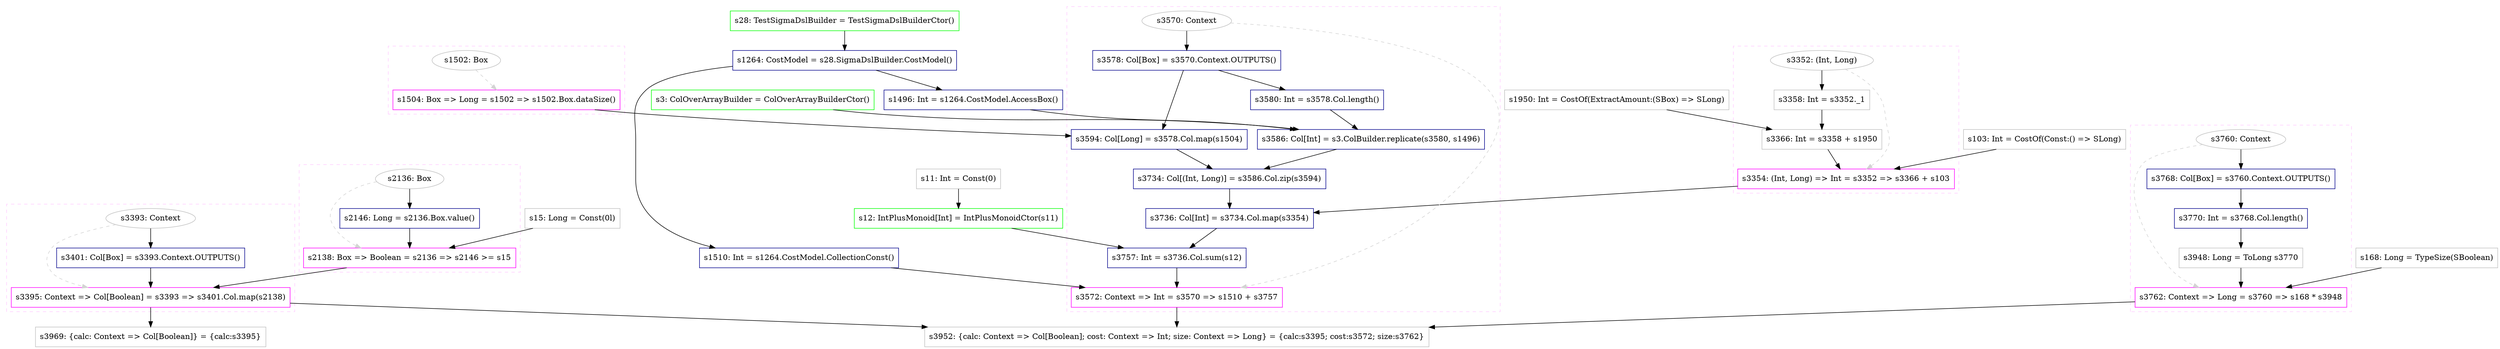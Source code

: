 digraph "map" {
concentrate=true
node [style=filled, fillcolor=orangered]

"s15" [
label="s15: Long = Const(0l)"
shape=box, color=gray, tooltip="s15:Long", style=filled, fillcolor=white
]
subgraph cluster_s2138 {
style=dashed; color="#FFCCFF"
"s2136" [
label="s2136: Box"
shape=oval, color=gray, tooltip="s2136:Box", style=filled, fillcolor=white
]
"s2138" [
label="s2138: Box => Boolean = s2136 => s2146 >= s15"
shape=box, color=magenta, tooltip="s2138:Box => Boolean", style=filled, fillcolor=white
]
{rank=source; s2136}
"s2146" [
label="s2146: Long = s2136.Box.value()"
shape=box, color=darkblue, tooltip="s2146:Long", style=filled, fillcolor=white
]
{rank=sink; s2138}
}
subgraph cluster_s3395 {
style=dashed; color="#FFCCFF"
"s3393" [
label="s3393: Context"
shape=oval, color=gray, tooltip="s3393:Context", style=filled, fillcolor=white
]
"s3395" [
label="s3395: Context => Col[Boolean] = s3393 => s3401.Col.map(s2138)"
shape=box, color=magenta, tooltip="s3395:Context => Col[Boolean]", style=filled, fillcolor=white
]
{rank=source; s3393}
"s3401" [
label="s3401: Col[Box] = s3393.Context.OUTPUTS()"
shape=box, color=darkblue, tooltip="s3401:Col[Box]", style=filled, fillcolor=white
]
{rank=sink; s3395}
}
"s1950" [
label="s1950: Int = CostOf(ExtractAmount:(SBox) => SLong)"
shape=box, color=gray, tooltip="s1950:Int", style=filled, fillcolor=white
]
"s103" [
label="s103: Int = CostOf(Const:() => SLong)"
shape=box, color=gray, tooltip="s103:Int", style=filled, fillcolor=white
]
subgraph cluster_s3354 {
style=dashed; color="#FFCCFF"
"s3352" [
label="s3352: (Int, Long)"
shape=oval, color=gray, tooltip="s3352:(Int, Long)", style=filled, fillcolor=white
]
"s3354" [
label="s3354: (Int, Long) => Int = s3352 => s3366 + s103"
shape=box, color=magenta, tooltip="s3354:(Int, Long) => Int", style=filled, fillcolor=white
]
{rank=source; s3352}
"s3358" [
label="s3358: Int = s3352._1"
shape=box, color=gray, tooltip="s3358:Int", style=filled, fillcolor=white
]
"s3366" [
label="s3366: Int = s3358 + s1950"
shape=box, color=gray, tooltip="s3366:Int", style=filled, fillcolor=white
]
{rank=sink; s3354}
}
"s28" [
label="s28: TestSigmaDslBuilder = TestSigmaDslBuilderCtor()"
shape=box, color=green, tooltip="s28:TestSigmaDslBuilder", style=filled, fillcolor=white
]
"s1264" [
label="s1264: CostModel = s28.SigmaDslBuilder.CostModel()"
shape=box, color=darkblue, tooltip="s1264:CostModel", style=filled, fillcolor=white
]
"s1510" [
label="s1510: Int = s1264.CostModel.CollectionConst()"
shape=box, color=darkblue, tooltip="s1510:Int", style=filled, fillcolor=white
]
"s11" [
label="s11: Int = Const(0)"
shape=box, color=gray, tooltip="s11:Int", style=filled, fillcolor=white
]
"s12" [
label="s12: IntPlusMonoid[Int] = IntPlusMonoidCtor(s11)"
shape=box, color=green, tooltip="s12:IntPlusMonoid[Int]", style=filled, fillcolor=white
]
"s3" [
label="s3: ColOverArrayBuilder = ColOverArrayBuilderCtor()"
shape=box, color=green, tooltip="s3:ColOverArrayBuilder", style=filled, fillcolor=white
]
"s1496" [
label="s1496: Int = s1264.CostModel.AccessBox()"
shape=box, color=darkblue, tooltip="s1496:Int", style=filled, fillcolor=white
]
subgraph cluster_s1504 {
style=dashed; color="#FFCCFF"
"s1502" [
label="s1502: Box"
shape=oval, color=gray, tooltip="s1502:Box", style=filled, fillcolor=white
]
"s1504" [
label="s1504: Box => Long = s1502 => s1502.Box.dataSize()"
shape=box, color=magenta, tooltip="s1504:Box => Long", style=filled, fillcolor=white
]
{rank=source; s1502}
{rank=sink; s1504}
}
subgraph cluster_s3572 {
style=dashed; color="#FFCCFF"
"s3570" [
label="s3570: Context"
shape=oval, color=gray, tooltip="s3570:Context", style=filled, fillcolor=white
]
"s3572" [
label="s3572: Context => Int = s3570 => s1510 + s3757"
shape=box, color=magenta, tooltip="s3572:Context => Int", style=filled, fillcolor=white
]
{rank=source; s3570}
"s3578" [
label="s3578: Col[Box] = s3570.Context.OUTPUTS()"
shape=box, color=darkblue, tooltip="s3578:Col[Box]", style=filled, fillcolor=white
]
"s3580" [
label="s3580: Int = s3578.Col.length()"
shape=box, color=darkblue, tooltip="s3580:Int", style=filled, fillcolor=white
]
"s3586" [
label="s3586: Col[Int] = s3.ColBuilder.replicate(s3580, s1496)"
shape=box, color=darkblue, tooltip="s3586:Col[Int]", style=filled, fillcolor=white
]
"s3594" [
label="s3594: Col[Long] = s3578.Col.map(s1504)"
shape=box, color=darkblue, tooltip="s3594:Col[Long]", style=filled, fillcolor=white
]
"s3734" [
label="s3734: Col[(Int, Long)] = s3586.Col.zip(s3594)"
shape=box, color=darkblue, tooltip="s3734:Col[(Int, Long)]", style=filled, fillcolor=white
]
"s3736" [
label="s3736: Col[Int] = s3734.Col.map(s3354)"
shape=box, color=darkblue, tooltip="s3736:Col[Int]", style=filled, fillcolor=white
]
"s3757" [
label="s3757: Int = s3736.Col.sum(s12)"
shape=box, color=darkblue, tooltip="s3757:Int", style=filled, fillcolor=white
]
{rank=sink; s3572}
}
"s168" [
label="s168: Long = TypeSize(SBoolean)"
shape=box, color=gray, tooltip="s168:Long", style=filled, fillcolor=white
]
subgraph cluster_s3762 {
style=dashed; color="#FFCCFF"
"s3760" [
label="s3760: Context"
shape=oval, color=gray, tooltip="s3760:Context", style=filled, fillcolor=white
]
"s3762" [
label="s3762: Context => Long = s3760 => s168 * s3948"
shape=box, color=magenta, tooltip="s3762:Context => Long", style=filled, fillcolor=white
]
{rank=source; s3760}
"s3768" [
label="s3768: Col[Box] = s3760.Context.OUTPUTS()"
shape=box, color=darkblue, tooltip="s3768:Col[Box]", style=filled, fillcolor=white
]
"s3770" [
label="s3770: Int = s3768.Col.length()"
shape=box, color=darkblue, tooltip="s3770:Int", style=filled, fillcolor=white
]
"s3948" [
label="s3948: Long = ToLong s3770"
shape=box, color=gray, tooltip="s3948:Long", style=filled, fillcolor=white
]
{rank=sink; s3762}
}
"s3952" [
label="s3952: {calc: Context => Col[Boolean]; cost: Context => Int; size: Context => Long} = {calc:s3395; cost:s3572; size:s3762}"
shape=box, color=gray, tooltip="s3952:{calc: Context => Col[Boolean]; cost: Context => Int; size: Context => Long}", style=filled, fillcolor=white
]
"s3969" [
label="s3969: {calc: Context => Col[Boolean]} = {calc:s3395}"
shape=box, color=gray, tooltip="s3969:{calc: Context => Col[Boolean]}", style=filled, fillcolor=white
]
"s3395" -> "s3969" [style=solid]
"s3760" -> "s3762" [style=dashed, color=lightgray, weight=0]
"s168" -> "s3762" [style=solid]
"s3948" -> "s3762" [style=solid]
"s2136" -> "s2146" [style=solid]
"s28" -> "s1264" [style=solid]
"s3586" -> "s3734" [style=solid]
"s3594" -> "s3734" [style=solid]
"s3770" -> "s3948" [style=solid]
"s3570" -> "s3578" [style=solid]
"s3395" -> "s3952" [style=solid]
"s3572" -> "s3952" [style=solid]
"s3762" -> "s3952" [style=solid]
"s3352" -> "s3354" [style=dashed, color=lightgray, weight=0]
"s3366" -> "s3354" [style=solid]
"s103" -> "s3354" [style=solid]
"s3768" -> "s3770" [style=solid]
"s1264" -> "s1510" [style=solid]
"s3352" -> "s3358" [style=solid]
"s3760" -> "s3768" [style=solid]
"s3734" -> "s3736" [style=solid]
"s3354" -> "s3736" [style=solid]
"s11" -> "s12" [style=solid]
"s3578" -> "s3594" [style=solid]
"s1504" -> "s3594" [style=solid]
"s3" -> "s3586" [style=solid]
"s3580" -> "s3586" [style=solid]
"s1496" -> "s3586" [style=solid]
"s3570" -> "s3572" [style=dashed, color=lightgray, weight=0]
"s1510" -> "s3572" [style=solid]
"s3757" -> "s3572" [style=solid]
"s1264" -> "s1496" [style=solid]
"s3393" -> "s3395" [style=dashed, color=lightgray, weight=0]
"s3401" -> "s3395" [style=solid]
"s2138" -> "s3395" [style=solid]
"s1502" -> "s1504" [style=dashed, color=lightgray, weight=0]
"s1502" -> "s1504" [style=solid]
"s3358" -> "s3366" [style=solid]
"s1950" -> "s3366" [style=solid]
"s3736" -> "s3757" [style=solid]
"s12" -> "s3757" [style=solid]
"s3393" -> "s3401" [style=solid]
"s2136" -> "s2138" [style=dashed, color=lightgray, weight=0]
"s2146" -> "s2138" [style=solid]
"s15" -> "s2138" [style=solid]
"s3578" -> "s3580" [style=solid]
}

